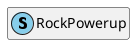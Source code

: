 @startuml
' STYLE START
hide empty members

skinparam shadowing false
<style>
document {
  BackgroundColor transparent
  Margin 0
}
</style>
' STYLE END

class RockPowerup << (S, SkyBlue) >> { 
}
@enduml